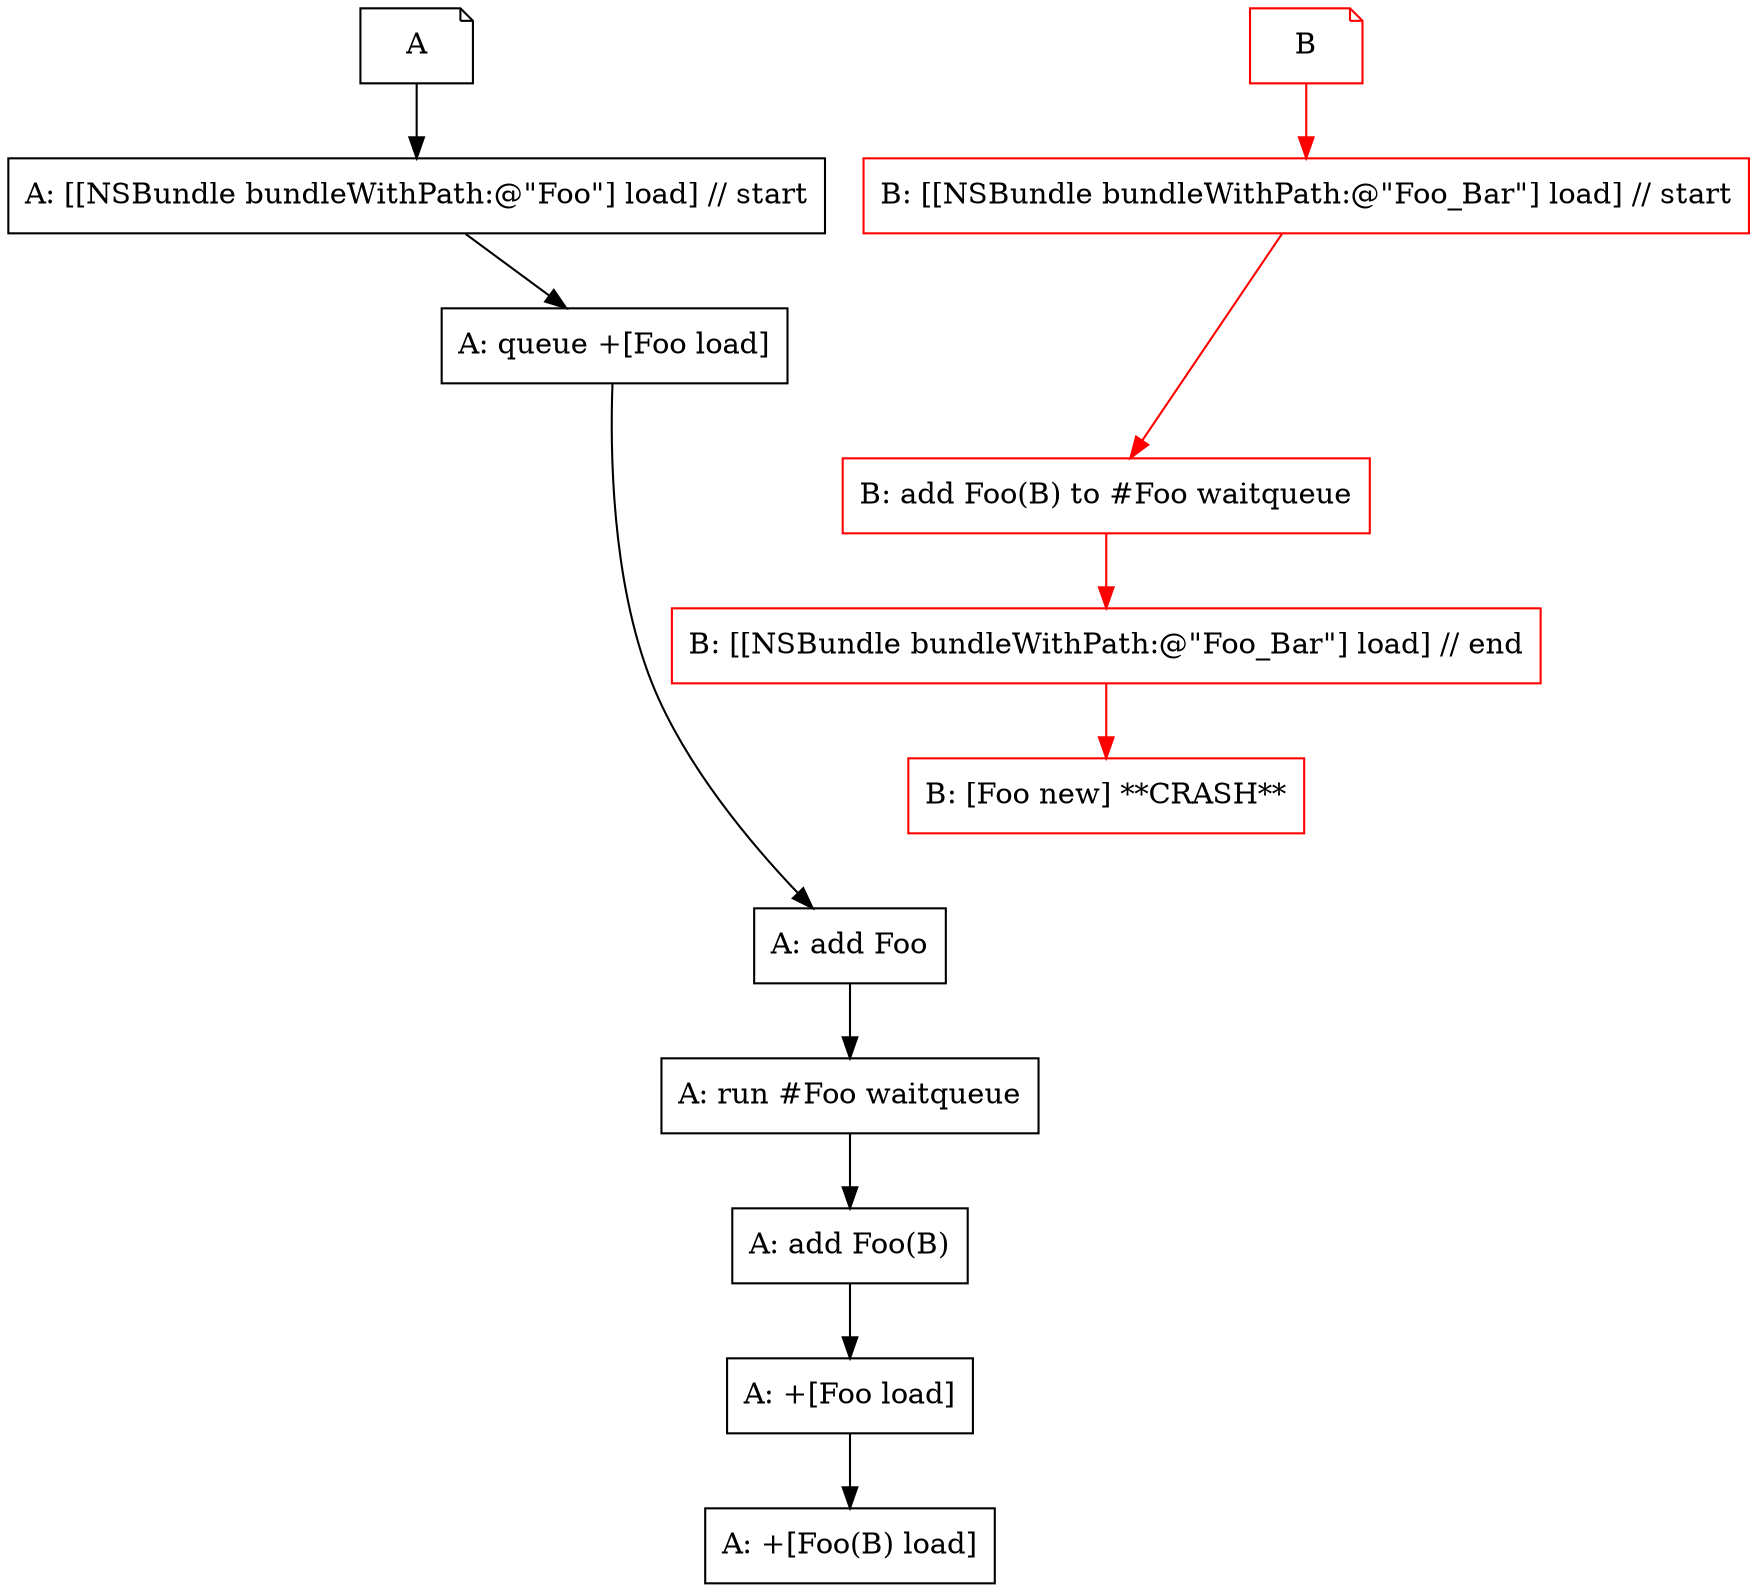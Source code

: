 digraph dilemma
{
   node [ shape="note"]

   { rank = same; "A"; "B" }

   "A"
   "B" [ color="red"]

   node [ shape="box"]

   "B: [[NSBundle bundleWithPath:@\"Foo_Bar\"] load] // start" [ color="red"]
   "B: [[NSBundle bundleWithPath:@\"Foo_Bar\"] load] // end" [ color="red"]
   "B: add Foo(B) to #Foo waitqueue" [ color="red"]
   "B: [Foo new] **CRASH**" [ color="red"]

   { rank = same; "A: [[NSBundle bundleWithPath:@\"Foo\"] load] // start"; "B: [[NSBundle bundleWithPath:@\"Foo_Bar\"] load] // start" }

   "A" -> "A: [[NSBundle bundleWithPath:@\"Foo\"] load] // start"
   "B" -> "B: [[NSBundle bundleWithPath:@\"Foo_Bar\"] load] // start" [ color="red"]

   "B: [[NSBundle bundleWithPath:@\"Foo_Bar\"] load] // start" -> "B: add Foo(B) to #Foo waitqueue" [ color="red"]
   "B: add Foo(B) to #Foo waitqueue" -> "B: [[NSBundle bundleWithPath:@\"Foo_Bar\"] load] // end" [ color="red"]
   "B: [[NSBundle bundleWithPath:@\"Foo_Bar\"] load] // end" -> "B: [Foo new] **CRASH**" [ color="red"]
   "B: [Foo new] **CRASH**" -> "A: add Foo" [ style="invis"]

   "A: [[NSBundle bundleWithPath:@\"Foo\"] load] // start" -> "A: queue +[Foo load]"
   "A: queue +[Foo load]" -> "B: add Foo(B) to #Foo waitqueue" [ style="invis"]
   "A: queue +[Foo load]" -> "A: add Foo"
   "A: run #Foo waitqueue" -> "A: add Foo(B)"
   "A: add Foo" -> "B: [[NSBundle bundleWithPath:@\"Foo_Bar\"] load] // end" [ style="invis"]
   "A: add Foo" -> "A: run #Foo waitqueue"
   "A: add Foo(B)" -> "A: +[Foo load]"
   "A: +[Foo load]" -> "A: +[Foo(B) load]"
}